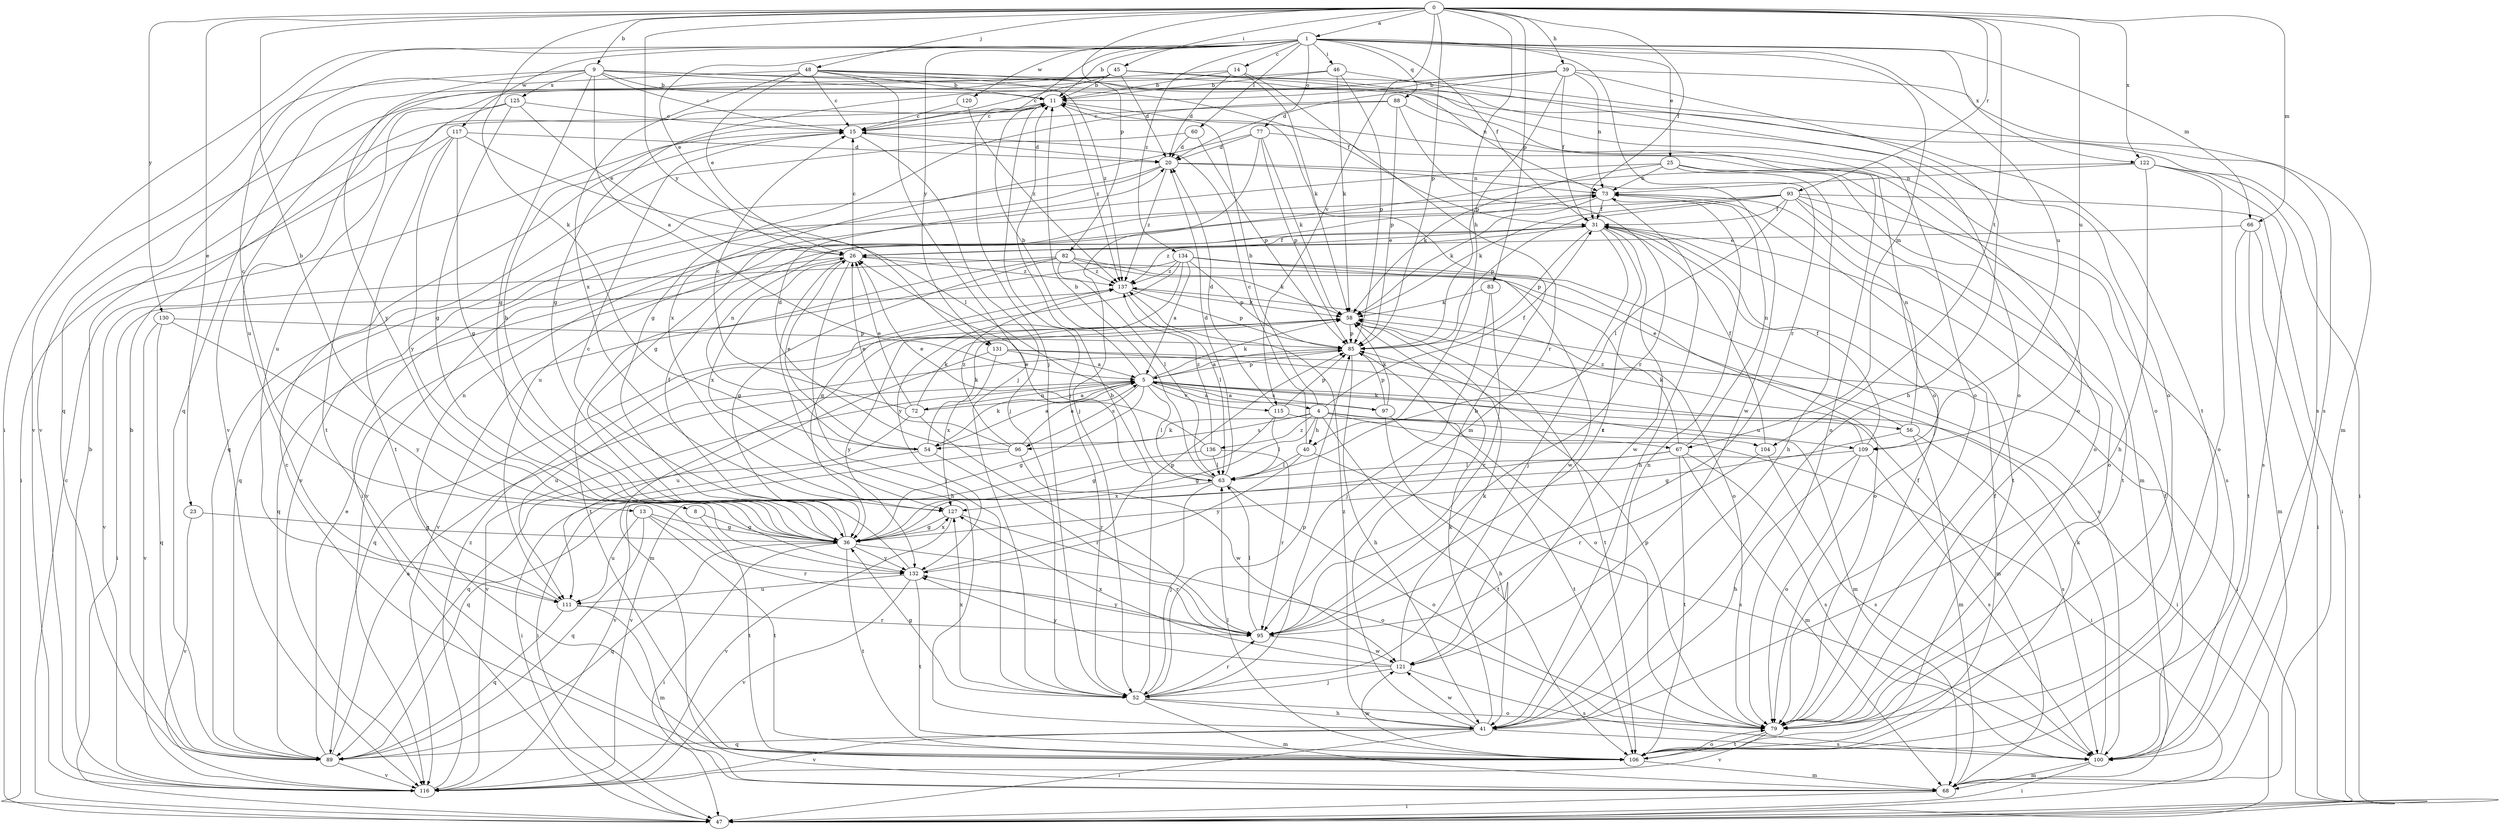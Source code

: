 strict digraph  {
0;
1;
4;
5;
8;
9;
11;
13;
14;
15;
20;
23;
25;
26;
31;
36;
39;
40;
41;
45;
46;
47;
48;
52;
54;
56;
58;
60;
63;
66;
67;
68;
72;
73;
77;
79;
82;
83;
85;
88;
89;
93;
95;
96;
97;
100;
104;
106;
109;
111;
115;
116;
117;
120;
121;
122;
125;
127;
130;
131;
132;
134;
136;
137;
0 -> 1  [label=a];
0 -> 8  [label=b];
0 -> 9  [label=b];
0 -> 23  [label=e];
0 -> 31  [label=f];
0 -> 39  [label=h];
0 -> 40  [label=h];
0 -> 45  [label=i];
0 -> 48  [label=j];
0 -> 54  [label=k];
0 -> 66  [label=m];
0 -> 82  [label=p];
0 -> 83  [label=p];
0 -> 85  [label=p];
0 -> 93  [label=r];
0 -> 104  [label=t];
0 -> 109  [label=u];
0 -> 115  [label=v];
0 -> 122  [label=x];
0 -> 130  [label=y];
0 -> 131  [label=y];
1 -> 11  [label=b];
1 -> 13  [label=c];
1 -> 14  [label=c];
1 -> 25  [label=e];
1 -> 26  [label=e];
1 -> 31  [label=f];
1 -> 46  [label=i];
1 -> 47  [label=i];
1 -> 52  [label=j];
1 -> 60  [label=l];
1 -> 66  [label=m];
1 -> 67  [label=m];
1 -> 77  [label=o];
1 -> 88  [label=q];
1 -> 95  [label=r];
1 -> 109  [label=u];
1 -> 117  [label=w];
1 -> 120  [label=w];
1 -> 122  [label=x];
1 -> 131  [label=y];
1 -> 134  [label=z];
4 -> 11  [label=b];
4 -> 31  [label=f];
4 -> 36  [label=g];
4 -> 40  [label=h];
4 -> 54  [label=k];
4 -> 67  [label=m];
4 -> 96  [label=s];
4 -> 104  [label=t];
4 -> 106  [label=t];
4 -> 109  [label=u];
4 -> 136  [label=z];
5 -> 4  [label=a];
5 -> 11  [label=b];
5 -> 36  [label=g];
5 -> 47  [label=i];
5 -> 54  [label=k];
5 -> 56  [label=k];
5 -> 58  [label=k];
5 -> 63  [label=l];
5 -> 68  [label=m];
5 -> 72  [label=n];
5 -> 85  [label=p];
5 -> 96  [label=s];
5 -> 97  [label=s];
5 -> 115  [label=v];
5 -> 116  [label=v];
8 -> 36  [label=g];
8 -> 106  [label=t];
9 -> 5  [label=a];
9 -> 11  [label=b];
9 -> 15  [label=c];
9 -> 31  [label=f];
9 -> 36  [label=g];
9 -> 79  [label=o];
9 -> 100  [label=s];
9 -> 116  [label=v];
9 -> 125  [label=x];
9 -> 132  [label=y];
11 -> 15  [label=c];
11 -> 52  [label=j];
11 -> 79  [label=o];
11 -> 137  [label=z];
13 -> 36  [label=g];
13 -> 89  [label=q];
13 -> 95  [label=r];
13 -> 106  [label=t];
13 -> 111  [label=u];
14 -> 11  [label=b];
14 -> 20  [label=d];
14 -> 58  [label=k];
14 -> 95  [label=r];
14 -> 116  [label=v];
15 -> 20  [label=d];
15 -> 52  [label=j];
20 -> 47  [label=i];
20 -> 73  [label=n];
20 -> 116  [label=v];
20 -> 121  [label=w];
20 -> 137  [label=z];
23 -> 36  [label=g];
23 -> 116  [label=v];
25 -> 36  [label=g];
25 -> 41  [label=h];
25 -> 58  [label=k];
25 -> 68  [label=m];
25 -> 73  [label=n];
25 -> 79  [label=o];
26 -> 15  [label=c];
26 -> 31  [label=f];
26 -> 41  [label=h];
26 -> 52  [label=j];
26 -> 89  [label=q];
26 -> 127  [label=x];
26 -> 137  [label=z];
31 -> 26  [label=e];
31 -> 52  [label=j];
31 -> 85  [label=p];
31 -> 95  [label=r];
31 -> 121  [label=w];
31 -> 137  [label=z];
36 -> 11  [label=b];
36 -> 31  [label=f];
36 -> 47  [label=i];
36 -> 89  [label=q];
36 -> 95  [label=r];
36 -> 106  [label=t];
36 -> 127  [label=x];
36 -> 132  [label=y];
39 -> 11  [label=b];
39 -> 20  [label=d];
39 -> 31  [label=f];
39 -> 36  [label=g];
39 -> 41  [label=h];
39 -> 68  [label=m];
39 -> 73  [label=n];
39 -> 85  [label=p];
40 -> 15  [label=c];
40 -> 63  [label=l];
40 -> 100  [label=s];
40 -> 132  [label=y];
41 -> 11  [label=b];
41 -> 47  [label=i];
41 -> 58  [label=k];
41 -> 73  [label=n];
41 -> 89  [label=q];
41 -> 100  [label=s];
41 -> 116  [label=v];
41 -> 121  [label=w];
41 -> 137  [label=z];
45 -> 11  [label=b];
45 -> 15  [label=c];
45 -> 20  [label=d];
45 -> 79  [label=o];
45 -> 89  [label=q];
45 -> 100  [label=s];
45 -> 106  [label=t];
45 -> 116  [label=v];
46 -> 11  [label=b];
46 -> 58  [label=k];
46 -> 79  [label=o];
46 -> 85  [label=p];
46 -> 111  [label=u];
47 -> 15  [label=c];
48 -> 11  [label=b];
48 -> 15  [label=c];
48 -> 26  [label=e];
48 -> 52  [label=j];
48 -> 73  [label=n];
48 -> 79  [label=o];
48 -> 89  [label=q];
48 -> 127  [label=x];
48 -> 137  [label=z];
52 -> 11  [label=b];
52 -> 36  [label=g];
52 -> 41  [label=h];
52 -> 68  [label=m];
52 -> 79  [label=o];
52 -> 85  [label=p];
52 -> 95  [label=r];
52 -> 127  [label=x];
54 -> 5  [label=a];
54 -> 26  [label=e];
54 -> 47  [label=i];
54 -> 58  [label=k];
54 -> 73  [label=n];
54 -> 95  [label=r];
56 -> 26  [label=e];
56 -> 36  [label=g];
56 -> 68  [label=m];
56 -> 73  [label=n];
56 -> 100  [label=s];
58 -> 68  [label=m];
58 -> 85  [label=p];
58 -> 89  [label=q];
58 -> 106  [label=t];
58 -> 132  [label=y];
60 -> 20  [label=d];
60 -> 85  [label=p];
60 -> 89  [label=q];
63 -> 11  [label=b];
63 -> 20  [label=d];
63 -> 26  [label=e];
63 -> 52  [label=j];
63 -> 79  [label=o];
63 -> 127  [label=x];
66 -> 26  [label=e];
66 -> 47  [label=i];
66 -> 68  [label=m];
66 -> 106  [label=t];
67 -> 63  [label=l];
67 -> 68  [label=m];
67 -> 73  [label=n];
67 -> 100  [label=s];
67 -> 106  [label=t];
67 -> 116  [label=v];
67 -> 137  [label=z];
68 -> 15  [label=c];
68 -> 47  [label=i];
72 -> 5  [label=a];
72 -> 15  [label=c];
72 -> 26  [label=e];
72 -> 58  [label=k];
72 -> 89  [label=q];
72 -> 95  [label=r];
73 -> 31  [label=f];
73 -> 41  [label=h];
73 -> 58  [label=k];
73 -> 89  [label=q];
73 -> 106  [label=t];
77 -> 20  [label=d];
77 -> 52  [label=j];
77 -> 58  [label=k];
77 -> 79  [label=o];
77 -> 85  [label=p];
77 -> 127  [label=x];
79 -> 31  [label=f];
79 -> 85  [label=p];
79 -> 106  [label=t];
79 -> 116  [label=v];
82 -> 36  [label=g];
82 -> 58  [label=k];
82 -> 63  [label=l];
82 -> 79  [label=o];
82 -> 106  [label=t];
82 -> 116  [label=v];
82 -> 137  [label=z];
83 -> 52  [label=j];
83 -> 58  [label=k];
83 -> 95  [label=r];
85 -> 5  [label=a];
85 -> 41  [label=h];
85 -> 79  [label=o];
85 -> 111  [label=u];
88 -> 15  [label=c];
88 -> 36  [label=g];
88 -> 79  [label=o];
88 -> 85  [label=p];
88 -> 95  [label=r];
89 -> 5  [label=a];
89 -> 11  [label=b];
89 -> 26  [label=e];
89 -> 116  [label=v];
93 -> 31  [label=f];
93 -> 47  [label=i];
93 -> 58  [label=k];
93 -> 63  [label=l];
93 -> 79  [label=o];
93 -> 85  [label=p];
93 -> 100  [label=s];
93 -> 106  [label=t];
93 -> 116  [label=v];
95 -> 63  [label=l];
95 -> 121  [label=w];
95 -> 132  [label=y];
96 -> 5  [label=a];
96 -> 20  [label=d];
96 -> 26  [label=e];
96 -> 47  [label=i];
96 -> 121  [label=w];
96 -> 137  [label=z];
97 -> 5  [label=a];
97 -> 41  [label=h];
97 -> 58  [label=k];
97 -> 85  [label=p];
97 -> 106  [label=t];
100 -> 31  [label=f];
100 -> 47  [label=i];
100 -> 58  [label=k];
100 -> 68  [label=m];
104 -> 31  [label=f];
104 -> 95  [label=r];
104 -> 100  [label=s];
106 -> 31  [label=f];
106 -> 63  [label=l];
106 -> 68  [label=m];
106 -> 79  [label=o];
106 -> 121  [label=w];
109 -> 31  [label=f];
109 -> 41  [label=h];
109 -> 58  [label=k];
109 -> 79  [label=o];
109 -> 89  [label=q];
109 -> 100  [label=s];
111 -> 68  [label=m];
111 -> 73  [label=n];
111 -> 89  [label=q];
111 -> 95  [label=r];
115 -> 20  [label=d];
115 -> 36  [label=g];
115 -> 47  [label=i];
115 -> 63  [label=l];
115 -> 85  [label=p];
116 -> 11  [label=b];
116 -> 137  [label=z];
117 -> 20  [label=d];
117 -> 36  [label=g];
117 -> 47  [label=i];
117 -> 63  [label=l];
117 -> 106  [label=t];
117 -> 132  [label=y];
120 -> 15  [label=c];
120 -> 137  [label=z];
121 -> 52  [label=j];
121 -> 58  [label=k];
121 -> 100  [label=s];
121 -> 127  [label=x];
121 -> 132  [label=y];
122 -> 41  [label=h];
122 -> 47  [label=i];
122 -> 73  [label=n];
122 -> 79  [label=o];
122 -> 100  [label=s];
122 -> 111  [label=u];
125 -> 15  [label=c];
125 -> 26  [label=e];
125 -> 36  [label=g];
125 -> 106  [label=t];
125 -> 111  [label=u];
127 -> 36  [label=g];
127 -> 79  [label=o];
127 -> 116  [label=v];
130 -> 85  [label=p];
130 -> 89  [label=q];
130 -> 116  [label=v];
130 -> 132  [label=y];
131 -> 5  [label=a];
131 -> 47  [label=i];
131 -> 68  [label=m];
131 -> 111  [label=u];
131 -> 127  [label=x];
132 -> 15  [label=c];
132 -> 85  [label=p];
132 -> 106  [label=t];
132 -> 111  [label=u];
132 -> 116  [label=v];
134 -> 5  [label=a];
134 -> 36  [label=g];
134 -> 79  [label=o];
134 -> 85  [label=p];
134 -> 100  [label=s];
134 -> 116  [label=v];
134 -> 121  [label=w];
134 -> 132  [label=y];
134 -> 137  [label=z];
136 -> 26  [label=e];
136 -> 63  [label=l];
136 -> 95  [label=r];
136 -> 116  [label=v];
136 -> 137  [label=z];
137 -> 47  [label=i];
137 -> 58  [label=k];
137 -> 63  [label=l];
137 -> 85  [label=p];
}
